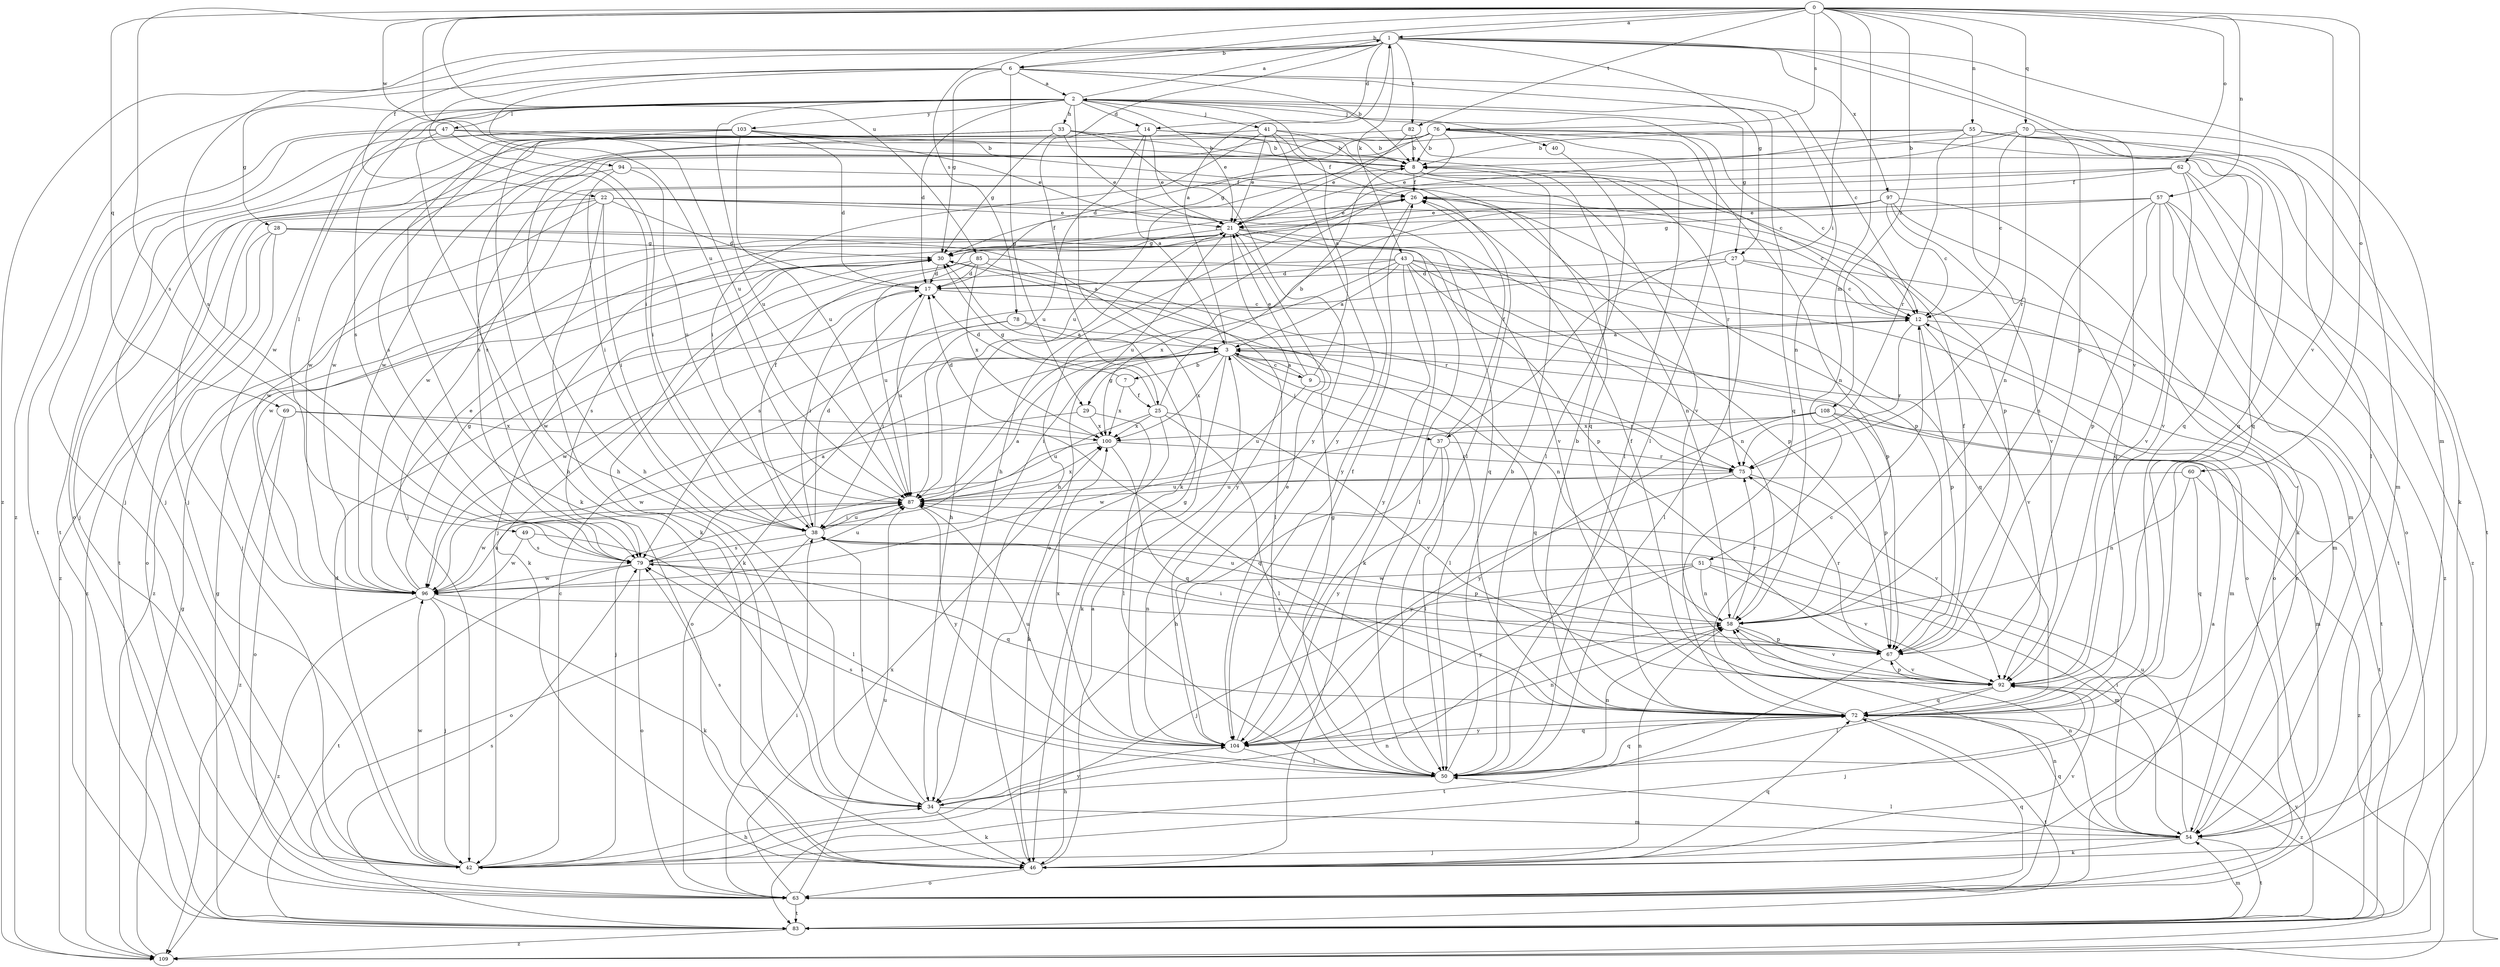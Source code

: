 strict digraph  {
0;
1;
2;
3;
6;
7;
8;
9;
12;
14;
17;
21;
22;
25;
26;
27;
28;
29;
30;
33;
34;
37;
38;
40;
41;
42;
43;
46;
47;
49;
50;
51;
54;
55;
57;
58;
60;
62;
63;
67;
69;
70;
72;
75;
76;
78;
79;
82;
83;
85;
87;
92;
94;
96;
97;
100;
103;
104;
108;
109;
0 -> 1  [label=a];
0 -> 6  [label=b];
0 -> 37  [label=i];
0 -> 51  [label=m];
0 -> 55  [label=n];
0 -> 57  [label=n];
0 -> 60  [label=o];
0 -> 62  [label=o];
0 -> 69  [label=q];
0 -> 70  [label=q];
0 -> 76  [label=s];
0 -> 78  [label=s];
0 -> 79  [label=s];
0 -> 82  [label=t];
0 -> 85  [label=u];
0 -> 87  [label=u];
0 -> 92  [label=v];
0 -> 94  [label=w];
0 -> 108  [label=z];
1 -> 6  [label=b];
1 -> 14  [label=d];
1 -> 22  [label=f];
1 -> 25  [label=f];
1 -> 27  [label=g];
1 -> 43  [label=k];
1 -> 54  [label=m];
1 -> 67  [label=p];
1 -> 79  [label=s];
1 -> 82  [label=t];
1 -> 92  [label=v];
1 -> 97  [label=x];
1 -> 109  [label=z];
2 -> 1  [label=a];
2 -> 14  [label=d];
2 -> 17  [label=d];
2 -> 21  [label=e];
2 -> 27  [label=g];
2 -> 28  [label=g];
2 -> 33  [label=h];
2 -> 40  [label=j];
2 -> 41  [label=j];
2 -> 46  [label=k];
2 -> 47  [label=l];
2 -> 49  [label=l];
2 -> 50  [label=l];
2 -> 72  [label=q];
2 -> 79  [label=s];
2 -> 87  [label=u];
2 -> 96  [label=w];
2 -> 103  [label=y];
3 -> 1  [label=a];
3 -> 7  [label=b];
3 -> 9  [label=c];
3 -> 29  [label=g];
3 -> 37  [label=i];
3 -> 38  [label=i];
3 -> 46  [label=k];
3 -> 50  [label=l];
3 -> 54  [label=m];
3 -> 63  [label=o];
3 -> 72  [label=q];
3 -> 100  [label=x];
6 -> 2  [label=a];
6 -> 8  [label=b];
6 -> 12  [label=c];
6 -> 29  [label=g];
6 -> 30  [label=g];
6 -> 38  [label=i];
6 -> 58  [label=n];
6 -> 87  [label=u];
6 -> 109  [label=z];
7 -> 17  [label=d];
7 -> 25  [label=f];
7 -> 100  [label=x];
8 -> 26  [label=f];
8 -> 42  [label=j];
8 -> 67  [label=p];
8 -> 75  [label=r];
9 -> 2  [label=a];
9 -> 3  [label=a];
9 -> 21  [label=e];
9 -> 75  [label=r];
9 -> 87  [label=u];
12 -> 3  [label=a];
12 -> 67  [label=p];
12 -> 75  [label=r];
12 -> 83  [label=t];
12 -> 92  [label=v];
14 -> 3  [label=a];
14 -> 8  [label=b];
14 -> 12  [label=c];
14 -> 21  [label=e];
14 -> 42  [label=j];
14 -> 87  [label=u];
14 -> 96  [label=w];
17 -> 12  [label=c];
17 -> 38  [label=i];
17 -> 87  [label=u];
21 -> 30  [label=g];
21 -> 34  [label=h];
21 -> 50  [label=l];
21 -> 67  [label=p];
21 -> 72  [label=q];
21 -> 96  [label=w];
21 -> 104  [label=y];
21 -> 109  [label=z];
22 -> 12  [label=c];
22 -> 17  [label=d];
22 -> 21  [label=e];
22 -> 38  [label=i];
22 -> 46  [label=k];
22 -> 83  [label=t];
22 -> 92  [label=v];
22 -> 96  [label=w];
22 -> 109  [label=z];
25 -> 8  [label=b];
25 -> 30  [label=g];
25 -> 46  [label=k];
25 -> 50  [label=l];
25 -> 87  [label=u];
25 -> 92  [label=v];
25 -> 100  [label=x];
26 -> 21  [label=e];
26 -> 58  [label=n];
26 -> 67  [label=p];
26 -> 104  [label=y];
27 -> 12  [label=c];
27 -> 17  [label=d];
27 -> 50  [label=l];
27 -> 63  [label=o];
27 -> 79  [label=s];
28 -> 3  [label=a];
28 -> 30  [label=g];
28 -> 42  [label=j];
28 -> 63  [label=o];
28 -> 67  [label=p];
28 -> 109  [label=z];
29 -> 50  [label=l];
29 -> 96  [label=w];
29 -> 100  [label=x];
30 -> 17  [label=d];
30 -> 26  [label=f];
30 -> 46  [label=k];
30 -> 75  [label=r];
30 -> 79  [label=s];
33 -> 8  [label=b];
33 -> 21  [label=e];
33 -> 30  [label=g];
33 -> 34  [label=h];
33 -> 63  [label=o];
33 -> 79  [label=s];
33 -> 92  [label=v];
33 -> 104  [label=y];
34 -> 38  [label=i];
34 -> 46  [label=k];
34 -> 54  [label=m];
34 -> 79  [label=s];
34 -> 104  [label=y];
37 -> 26  [label=f];
37 -> 34  [label=h];
37 -> 50  [label=l];
37 -> 75  [label=r];
37 -> 104  [label=y];
38 -> 3  [label=a];
38 -> 17  [label=d];
38 -> 26  [label=f];
38 -> 63  [label=o];
38 -> 67  [label=p];
38 -> 79  [label=s];
38 -> 87  [label=u];
40 -> 50  [label=l];
41 -> 8  [label=b];
41 -> 21  [label=e];
41 -> 26  [label=f];
41 -> 34  [label=h];
41 -> 38  [label=i];
41 -> 50  [label=l];
41 -> 104  [label=y];
42 -> 12  [label=c];
42 -> 17  [label=d];
42 -> 34  [label=h];
42 -> 58  [label=n];
42 -> 96  [label=w];
43 -> 3  [label=a];
43 -> 17  [label=d];
43 -> 46  [label=k];
43 -> 58  [label=n];
43 -> 63  [label=o];
43 -> 67  [label=p];
43 -> 72  [label=q];
43 -> 96  [label=w];
43 -> 100  [label=x];
43 -> 104  [label=y];
46 -> 3  [label=a];
46 -> 21  [label=e];
46 -> 58  [label=n];
46 -> 63  [label=o];
46 -> 72  [label=q];
46 -> 92  [label=v];
47 -> 8  [label=b];
47 -> 34  [label=h];
47 -> 38  [label=i];
47 -> 42  [label=j];
47 -> 72  [label=q];
47 -> 83  [label=t];
49 -> 50  [label=l];
49 -> 79  [label=s];
49 -> 96  [label=w];
50 -> 8  [label=b];
50 -> 30  [label=g];
50 -> 34  [label=h];
50 -> 58  [label=n];
50 -> 72  [label=q];
50 -> 79  [label=s];
51 -> 42  [label=j];
51 -> 54  [label=m];
51 -> 58  [label=n];
51 -> 92  [label=v];
51 -> 96  [label=w];
51 -> 104  [label=y];
54 -> 12  [label=c];
54 -> 38  [label=i];
54 -> 42  [label=j];
54 -> 46  [label=k];
54 -> 50  [label=l];
54 -> 58  [label=n];
54 -> 72  [label=q];
54 -> 83  [label=t];
54 -> 87  [label=u];
55 -> 8  [label=b];
55 -> 34  [label=h];
55 -> 46  [label=k];
55 -> 58  [label=n];
55 -> 72  [label=q];
55 -> 75  [label=r];
55 -> 79  [label=s];
55 -> 83  [label=t];
57 -> 21  [label=e];
57 -> 30  [label=g];
57 -> 54  [label=m];
57 -> 58  [label=n];
57 -> 67  [label=p];
57 -> 83  [label=t];
57 -> 92  [label=v];
57 -> 109  [label=z];
58 -> 67  [label=p];
58 -> 75  [label=r];
58 -> 87  [label=u];
58 -> 92  [label=v];
60 -> 58  [label=n];
60 -> 72  [label=q];
60 -> 87  [label=u];
60 -> 109  [label=z];
62 -> 26  [label=f];
62 -> 34  [label=h];
62 -> 63  [label=o];
62 -> 92  [label=v];
62 -> 96  [label=w];
62 -> 109  [label=z];
63 -> 3  [label=a];
63 -> 38  [label=i];
63 -> 58  [label=n];
63 -> 72  [label=q];
63 -> 83  [label=t];
63 -> 87  [label=u];
63 -> 100  [label=x];
67 -> 26  [label=f];
67 -> 38  [label=i];
67 -> 75  [label=r];
67 -> 79  [label=s];
67 -> 83  [label=t];
67 -> 92  [label=v];
69 -> 63  [label=o];
69 -> 72  [label=q];
69 -> 100  [label=x];
69 -> 109  [label=z];
70 -> 8  [label=b];
70 -> 12  [label=c];
70 -> 30  [label=g];
70 -> 50  [label=l];
70 -> 54  [label=m];
70 -> 75  [label=r];
72 -> 8  [label=b];
72 -> 12  [label=c];
72 -> 83  [label=t];
72 -> 104  [label=y];
72 -> 109  [label=z];
75 -> 87  [label=u];
75 -> 92  [label=v];
75 -> 104  [label=y];
76 -> 8  [label=b];
76 -> 12  [label=c];
76 -> 17  [label=d];
76 -> 21  [label=e];
76 -> 50  [label=l];
76 -> 58  [label=n];
76 -> 72  [label=q];
76 -> 79  [label=s];
76 -> 87  [label=u];
76 -> 96  [label=w];
78 -> 3  [label=a];
78 -> 38  [label=i];
78 -> 58  [label=n];
78 -> 96  [label=w];
79 -> 3  [label=a];
79 -> 63  [label=o];
79 -> 72  [label=q];
79 -> 83  [label=t];
79 -> 87  [label=u];
79 -> 96  [label=w];
82 -> 8  [label=b];
82 -> 21  [label=e];
82 -> 72  [label=q];
82 -> 96  [label=w];
83 -> 30  [label=g];
83 -> 54  [label=m];
83 -> 79  [label=s];
83 -> 92  [label=v];
83 -> 109  [label=z];
85 -> 17  [label=d];
85 -> 46  [label=k];
85 -> 50  [label=l];
85 -> 54  [label=m];
85 -> 87  [label=u];
85 -> 100  [label=x];
87 -> 38  [label=i];
87 -> 96  [label=w];
87 -> 100  [label=x];
87 -> 104  [label=y];
92 -> 26  [label=f];
92 -> 42  [label=j];
92 -> 50  [label=l];
92 -> 67  [label=p];
92 -> 72  [label=q];
94 -> 26  [label=f];
94 -> 38  [label=i];
94 -> 42  [label=j];
94 -> 87  [label=u];
96 -> 21  [label=e];
96 -> 30  [label=g];
96 -> 42  [label=j];
96 -> 46  [label=k];
96 -> 58  [label=n];
96 -> 87  [label=u];
96 -> 109  [label=z];
97 -> 12  [label=c];
97 -> 21  [label=e];
97 -> 42  [label=j];
97 -> 46  [label=k];
97 -> 72  [label=q];
97 -> 87  [label=u];
97 -> 92  [label=v];
100 -> 17  [label=d];
100 -> 42  [label=j];
100 -> 72  [label=q];
100 -> 75  [label=r];
103 -> 8  [label=b];
103 -> 17  [label=d];
103 -> 21  [label=e];
103 -> 42  [label=j];
103 -> 46  [label=k];
103 -> 83  [label=t];
103 -> 87  [label=u];
104 -> 21  [label=e];
104 -> 26  [label=f];
104 -> 30  [label=g];
104 -> 50  [label=l];
104 -> 58  [label=n];
104 -> 72  [label=q];
104 -> 87  [label=u];
104 -> 100  [label=x];
108 -> 54  [label=m];
108 -> 67  [label=p];
108 -> 83  [label=t];
108 -> 96  [label=w];
108 -> 100  [label=x];
108 -> 104  [label=y];
109 -> 30  [label=g];
}
